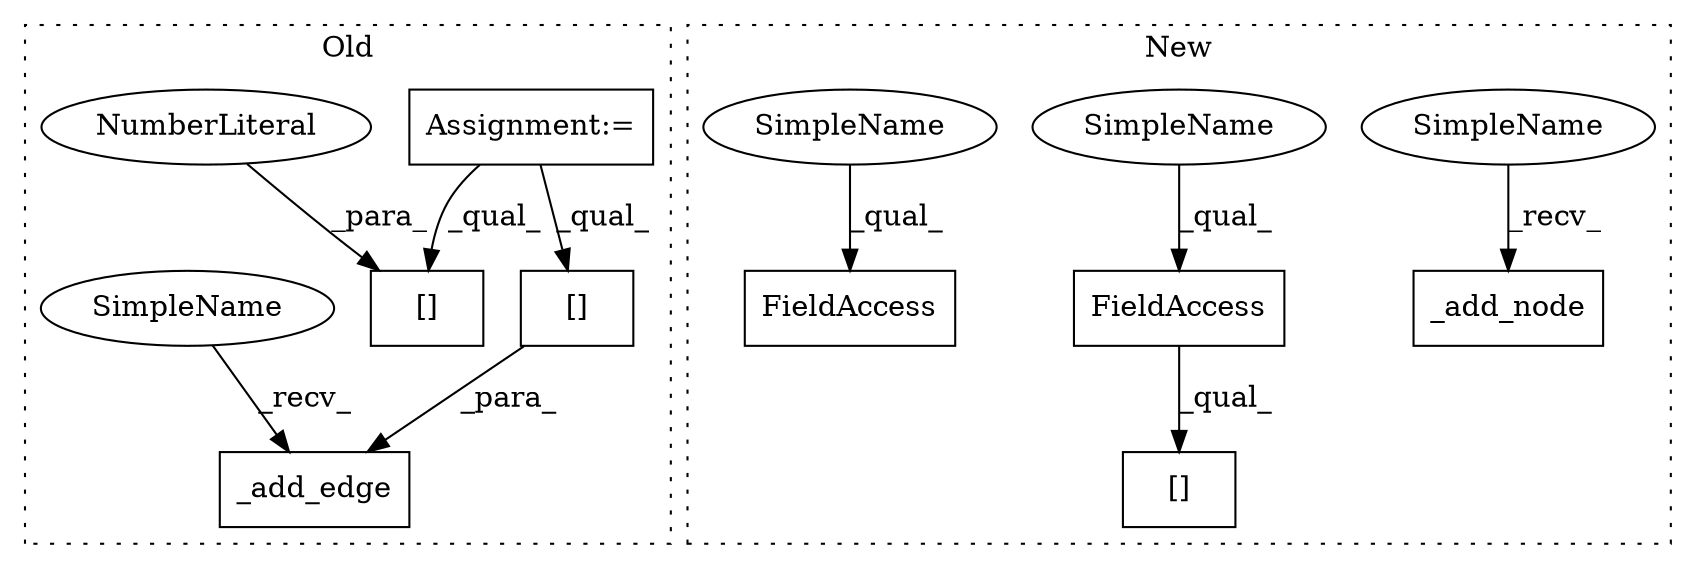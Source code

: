 digraph G {
subgraph cluster0 {
1 [label="[]" a="2" s="14061,14088" l="9,1" shape="box"];
3 [label="_add_edge" a="32" s="14020,14120" l="10,1" shape="box"];
7 [label="Assignment:=" a="7" s="13659" l="1" shape="box"];
8 [label="[]" a="2" s="14188,14198" l="9,1" shape="box"];
9 [label="NumberLiteral" a="34" s="14197" l="1" shape="ellipse"];
10 [label="SimpleName" a="42" s="14015" l="4" shape="ellipse"];
label = "Old";
style="dotted";
}
subgraph cluster1 {
2 [label="_add_node" a="32" s="13894,13960" l="10,1" shape="box"];
4 [label="FieldAccess" a="22" s="13913" l="14" shape="box"];
5 [label="FieldAccess" a="22" s="14410" l="13" shape="box"];
6 [label="[]" a="2" s="14410,14433" l="14,1" shape="box"];
11 [label="SimpleName" a="42" s="13889" l="4" shape="ellipse"];
12 [label="SimpleName" a="42" s="14410" l="4" shape="ellipse"];
13 [label="SimpleName" a="42" s="13913" l="4" shape="ellipse"];
label = "New";
style="dotted";
}
1 -> 3 [label="_para_"];
5 -> 6 [label="_qual_"];
7 -> 8 [label="_qual_"];
7 -> 1 [label="_qual_"];
9 -> 8 [label="_para_"];
10 -> 3 [label="_recv_"];
11 -> 2 [label="_recv_"];
12 -> 5 [label="_qual_"];
13 -> 4 [label="_qual_"];
}